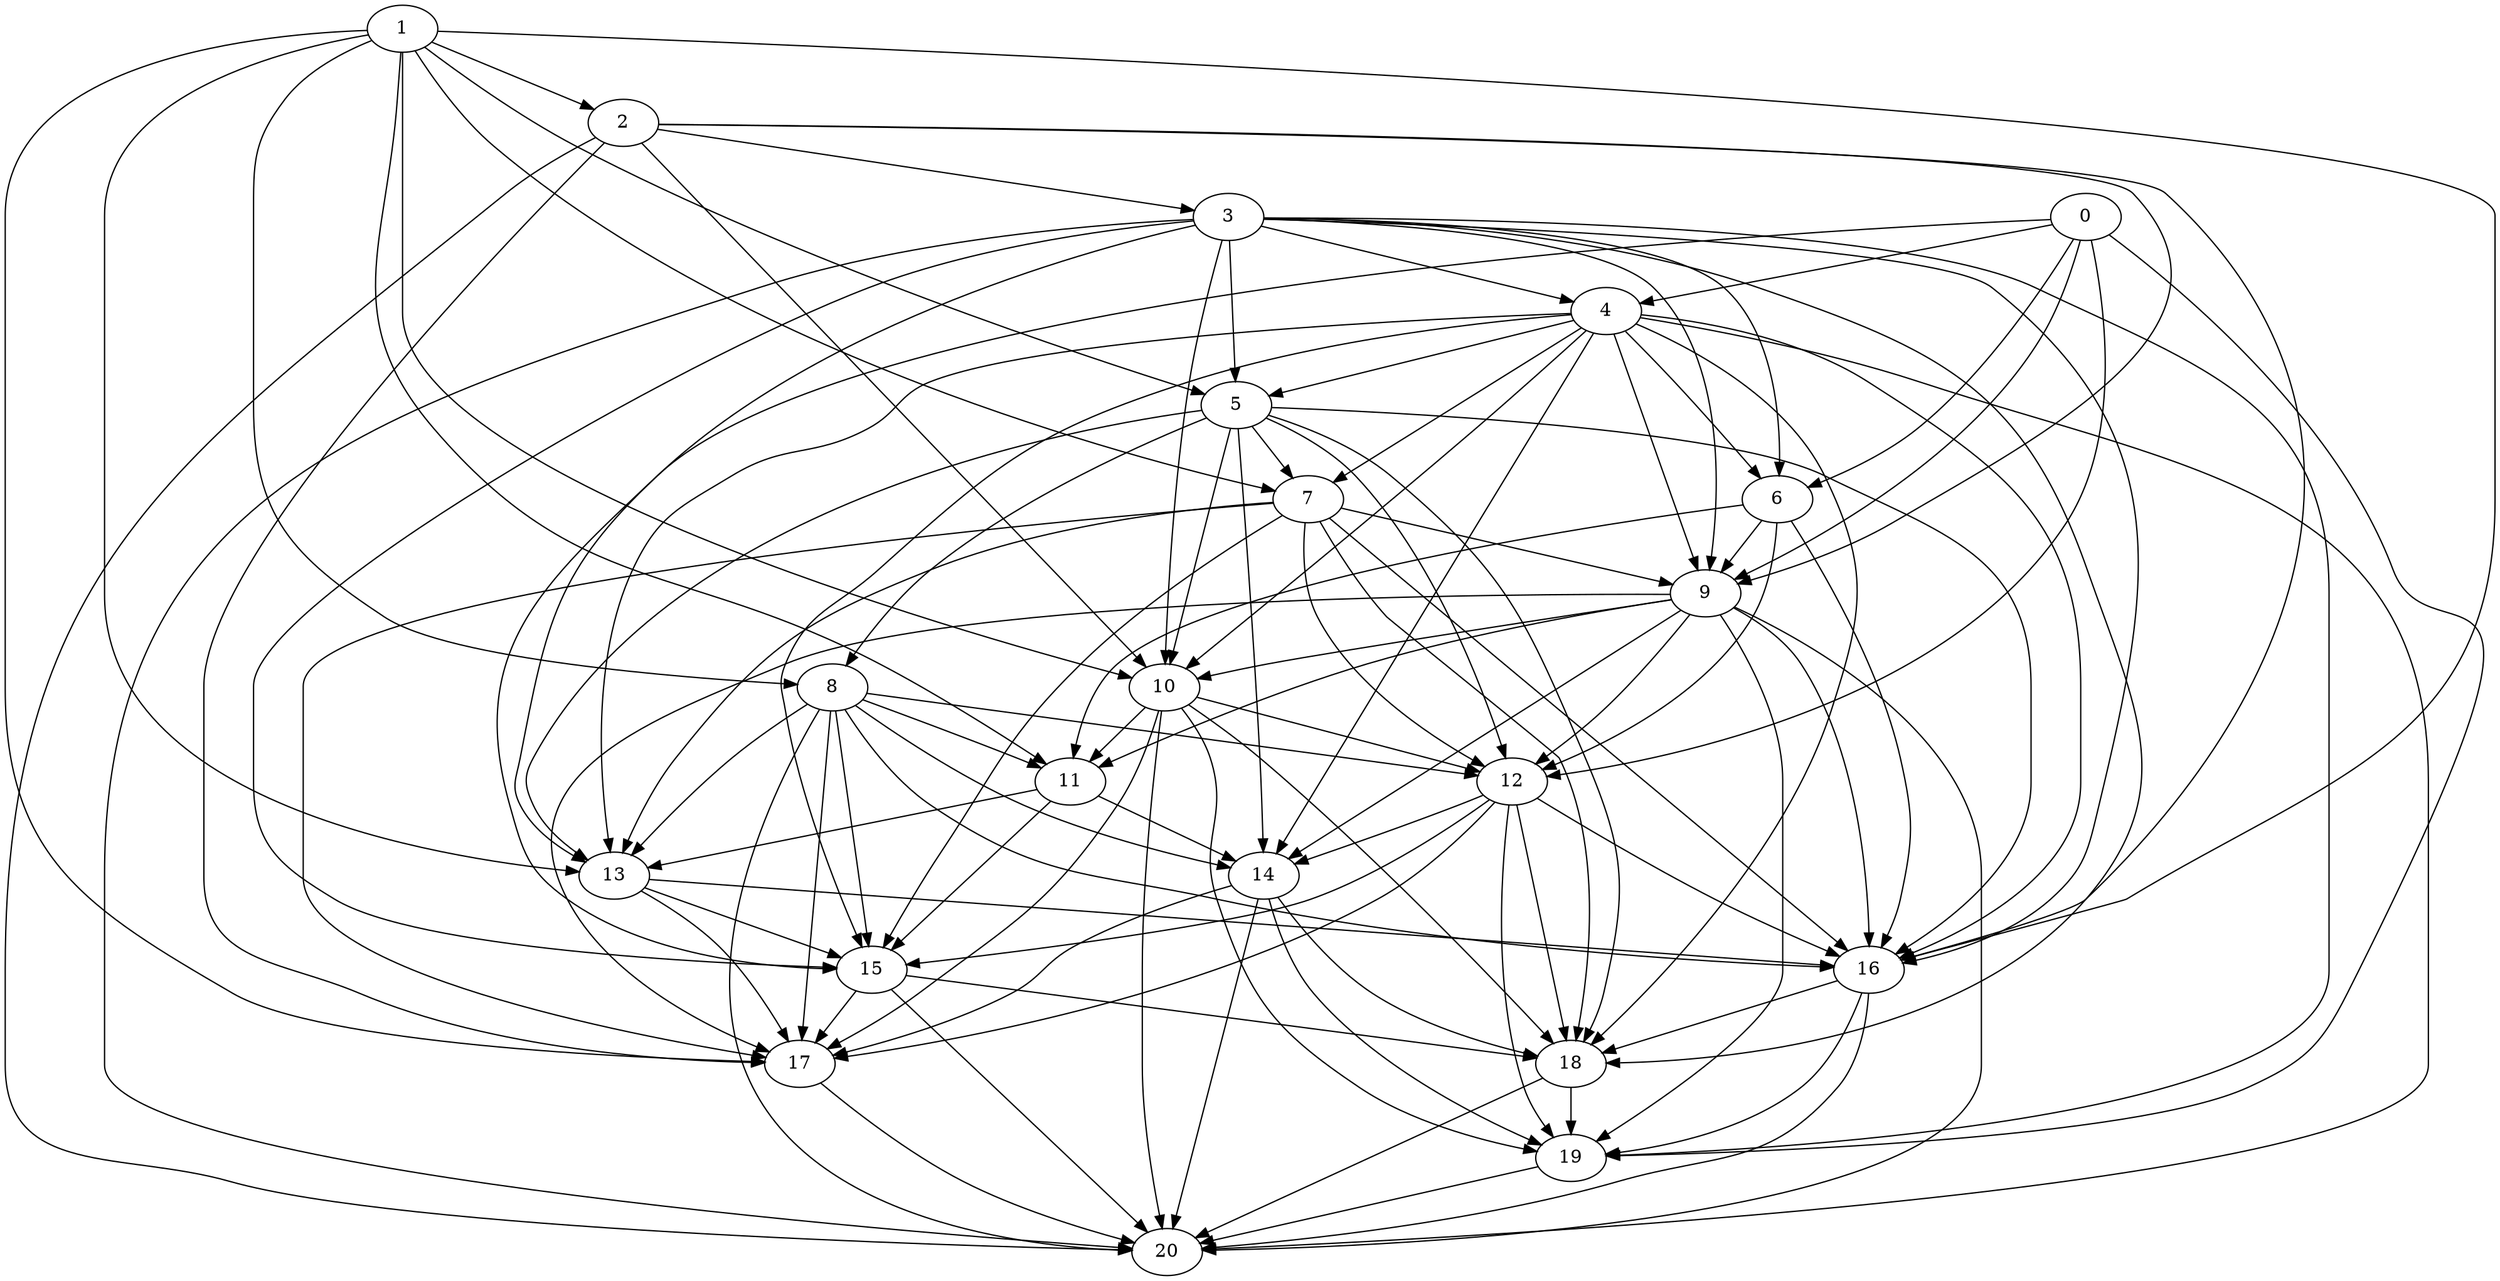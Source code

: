 digraph "Random_Nodes_21_Density_5.24_CCR_0.10_WeightType_Random_Heterogeneous-4-4" {
1 [Weight=148];
2 [Weight=493];
3 [Weight=296];
0 [Weight=99];
4 [Weight=345];
5 [Weight=345];
6 [Weight=493];
7 [Weight=197];
9 [Weight=493];
8 [Weight=197];
10 [Weight=197];
11 [Weight=345];
12 [Weight=493];
13 [Weight=345];
14 [Weight=394];
16 [Weight=296];
15 [Weight=246];
18 [Weight=345];
17 [Weight=296];
19 [Weight=246];
20 [Weight=345];
5 -> 8 [Weight=7];
12 -> 17 [Weight=10];
4 -> 20 [Weight=9];
0 -> 15 [Weight=4];
11 -> 14 [Weight=4];
8 -> 17 [Weight=10];
4 -> 16 [Weight=8];
3 -> 16 [Weight=5];
3 -> 19 [Weight=4];
15 -> 18 [Weight=5];
16 -> 18 [Weight=3];
6 -> 9 [Weight=7];
1 -> 2 [Weight=4];
6 -> 11 [Weight=5];
8 -> 15 [Weight=6];
2 -> 3 [Weight=7];
1 -> 7 [Weight=5];
9 -> 14 [Weight=8];
3 -> 18 [Weight=4];
8 -> 12 [Weight=8];
2 -> 10 [Weight=10];
8 -> 11 [Weight=8];
12 -> 16 [Weight=3];
1 -> 10 [Weight=5];
0 -> 9 [Weight=3];
18 -> 19 [Weight=5];
8 -> 16 [Weight=9];
5 -> 13 [Weight=4];
18 -> 20 [Weight=3];
12 -> 14 [Weight=5];
0 -> 4 [Weight=3];
4 -> 13 [Weight=3];
7 -> 17 [Weight=8];
1 -> 13 [Weight=3];
2 -> 20 [Weight=4];
5 -> 14 [Weight=4];
6 -> 16 [Weight=3];
11 -> 15 [Weight=6];
3 -> 10 [Weight=10];
3 -> 15 [Weight=9];
11 -> 13 [Weight=9];
19 -> 20 [Weight=8];
9 -> 19 [Weight=10];
14 -> 19 [Weight=6];
0 -> 19 [Weight=7];
9 -> 20 [Weight=4];
6 -> 12 [Weight=5];
3 -> 9 [Weight=6];
1 -> 16 [Weight=6];
1 -> 11 [Weight=8];
3 -> 6 [Weight=8];
14 -> 18 [Weight=10];
3 -> 13 [Weight=3];
7 -> 9 [Weight=8];
4 -> 7 [Weight=7];
9 -> 11 [Weight=7];
13 -> 15 [Weight=5];
10 -> 11 [Weight=7];
8 -> 20 [Weight=4];
5 -> 18 [Weight=7];
8 -> 14 [Weight=9];
5 -> 7 [Weight=9];
10 -> 18 [Weight=9];
7 -> 13 [Weight=3];
7 -> 18 [Weight=7];
9 -> 16 [Weight=6];
5 -> 12 [Weight=7];
9 -> 17 [Weight=7];
4 -> 15 [Weight=9];
2 -> 17 [Weight=6];
10 -> 12 [Weight=8];
4 -> 6 [Weight=10];
9 -> 12 [Weight=7];
7 -> 12 [Weight=2];
3 -> 5 [Weight=2];
4 -> 18 [Weight=4];
4 -> 10 [Weight=9];
13 -> 16 [Weight=10];
16 -> 19 [Weight=4];
1 -> 8 [Weight=8];
12 -> 19 [Weight=7];
2 -> 9 [Weight=5];
3 -> 20 [Weight=4];
9 -> 10 [Weight=10];
10 -> 17 [Weight=5];
8 -> 13 [Weight=2];
0 -> 6 [Weight=4];
15 -> 20 [Weight=9];
1 -> 17 [Weight=5];
12 -> 15 [Weight=3];
1 -> 5 [Weight=7];
7 -> 15 [Weight=5];
10 -> 20 [Weight=6];
4 -> 5 [Weight=2];
4 -> 14 [Weight=3];
5 -> 10 [Weight=3];
12 -> 18 [Weight=5];
16 -> 20 [Weight=3];
0 -> 12 [Weight=8];
2 -> 16 [Weight=9];
4 -> 9 [Weight=6];
15 -> 17 [Weight=10];
5 -> 16 [Weight=2];
13 -> 17 [Weight=2];
7 -> 16 [Weight=6];
3 -> 4 [Weight=5];
14 -> 20 [Weight=3];
10 -> 19 [Weight=9];
17 -> 20 [Weight=5];
14 -> 17 [Weight=10];
}
